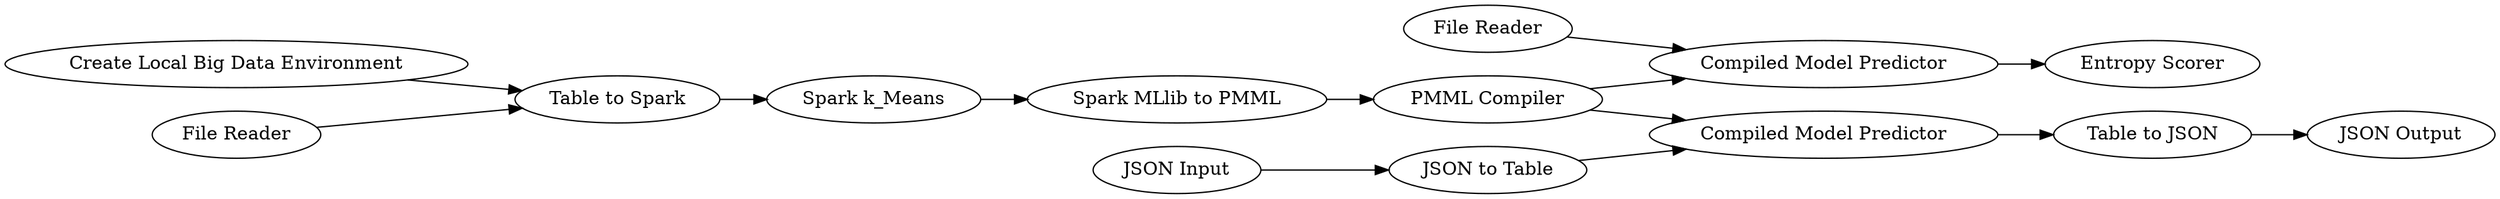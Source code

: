 digraph {
	"-8345784243164424417_205" [label="Create Local Big Data Environment"]
	"-8345784243164424417_95" [label="PMML Compiler"]
	"-8345784243164424417_184" [label="Entropy Scorer"]
	"-8345784243164424417_172" [label="File Reader"]
	"-8345784243164424417_88" [label="JSON Input"]
	"-8345784243164424417_92" [label="Spark k_Means"]
	"-8345784243164424417_96" [label="Compiled Model Predictor"]
	"-8345784243164424417_203" [label="Table to Spark"]
	"-8345784243164424417_101" [label="File Reader"]
	"-8345784243164424417_89" [label="JSON Output"]
	"-8345784243164424417_97" [label="JSON to Table"]
	"-8345784243164424417_185" [label="Compiled Model Predictor"]
	"-8345784243164424417_94" [label="Spark MLlib to PMML"]
	"-8345784243164424417_98" [label="Table to JSON"]
	"-8345784243164424417_95" -> "-8345784243164424417_185"
	"-8345784243164424417_185" -> "-8345784243164424417_98"
	"-8345784243164424417_95" -> "-8345784243164424417_96"
	"-8345784243164424417_92" -> "-8345784243164424417_94"
	"-8345784243164424417_94" -> "-8345784243164424417_95"
	"-8345784243164424417_97" -> "-8345784243164424417_185"
	"-8345784243164424417_205" -> "-8345784243164424417_203"
	"-8345784243164424417_96" -> "-8345784243164424417_184"
	"-8345784243164424417_172" -> "-8345784243164424417_96"
	"-8345784243164424417_203" -> "-8345784243164424417_92"
	"-8345784243164424417_98" -> "-8345784243164424417_89"
	"-8345784243164424417_88" -> "-8345784243164424417_97"
	"-8345784243164424417_101" -> "-8345784243164424417_203"
	rankdir=LR
}
